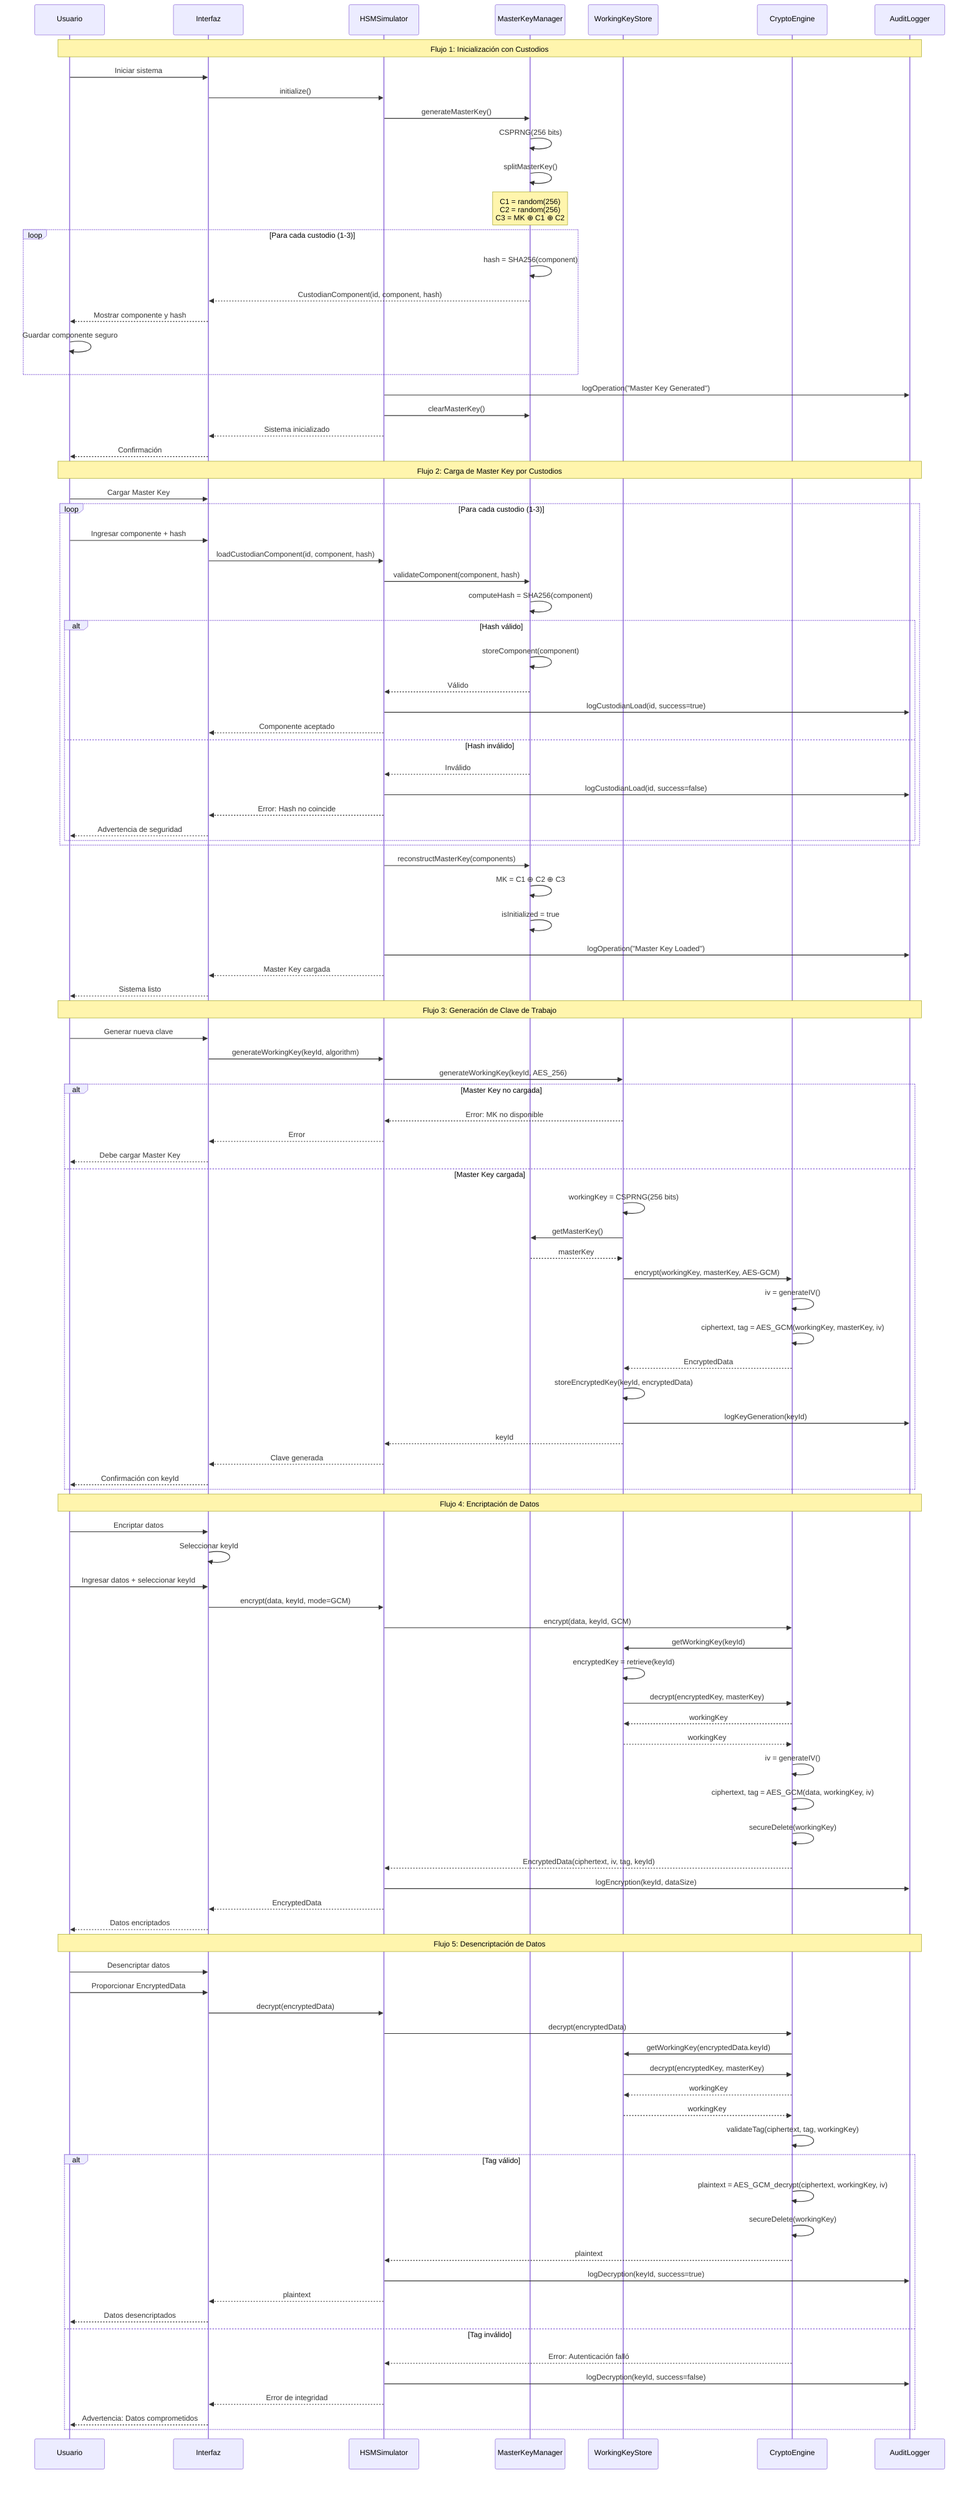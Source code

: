 sequenceDiagram
    participant U as Usuario
    participant UI as Interfaz
    participant HSM as HSMSimulator
    participant MKM as MasterKeyManager
    participant WKS as WorkingKeyStore
    participant CE as CryptoEngine
    participant AL as AuditLogger

    Note over U,AL: Flujo 1: Inicialización con Custodios

    U->>UI: Iniciar sistema
    UI->>HSM: initialize()
    HSM->>MKM: generateMasterKey()
    MKM->>MKM: CSPRNG(256 bits)
    MKM->>MKM: splitMasterKey()
    Note over MKM: C1 = random(256)<br/>C2 = random(256)<br/>C3 = MK ⊕ C1 ⊕ C2
    
    loop Para cada custodio (1-3)
        MKM->>MKM: hash = SHA256(component)
        MKM-->>UI: CustodianComponent(id, component, hash)
        UI-->>U: Mostrar componente y hash
        U->>U: Guardar componente seguro
    end
    
    HSM->>AL: logOperation("Master Key Generated")
    HSM->>MKM: clearMasterKey()
    HSM-->>UI: Sistema inicializado
    UI-->>U: Confirmación

    Note over U,AL: Flujo 2: Carga de Master Key por Custodios

    U->>UI: Cargar Master Key
    
    loop Para cada custodio (1-3)
        U->>UI: Ingresar componente + hash
        UI->>HSM: loadCustodianComponent(id, component, hash)
        HSM->>MKM: validateComponent(component, hash)
        MKM->>MKM: computeHash = SHA256(component)
        
        alt Hash válido
            MKM->>MKM: storeComponent(component)
            MKM-->>HSM: Válido
            HSM->>AL: logCustodianLoad(id, success=true)
            HSM-->>UI: Componente aceptado
        else Hash inválido
            MKM-->>HSM: Inválido
            HSM->>AL: logCustodianLoad(id, success=false)
            HSM-->>UI: Error: Hash no coincide
            UI-->>U: Advertencia de seguridad
        end
    end
    
    HSM->>MKM: reconstructMasterKey(components)
    MKM->>MKM: MK = C1 ⊕ C2 ⊕ C3
    MKM->>MKM: isInitialized = true
    HSM->>AL: logOperation("Master Key Loaded")
    HSM-->>UI: Master Key cargada
    UI-->>U: Sistema listo

    Note over U,AL: Flujo 3: Generación de Clave de Trabajo

    U->>UI: Generar nueva clave
    UI->>HSM: generateWorkingKey(keyId, algorithm)
    HSM->>WKS: generateWorkingKey(keyId, AES_256)
    
    alt Master Key no cargada
        WKS-->>HSM: Error: MK no disponible
        HSM-->>UI: Error
        UI-->>U: Debe cargar Master Key
    else Master Key cargada
        WKS->>WKS: workingKey = CSPRNG(256 bits)
        WKS->>MKM: getMasterKey()
        MKM-->>WKS: masterKey
        WKS->>CE: encrypt(workingKey, masterKey, AES-GCM)
        CE->>CE: iv = generateIV()
        CE->>CE: ciphertext, tag = AES_GCM(workingKey, masterKey, iv)
        CE-->>WKS: EncryptedData
        WKS->>WKS: storeEncryptedKey(keyId, encryptedData)
        WKS->>AL: logKeyGeneration(keyId)
        WKS-->>HSM: keyId
        HSM-->>UI: Clave generada
        UI-->>U: Confirmación con keyId
    end

    Note over U,AL: Flujo 4: Encriptación de Datos

    U->>UI: Encriptar datos
    UI->>UI: Seleccionar keyId
    U->>UI: Ingresar datos + seleccionar keyId
    UI->>HSM: encrypt(data, keyId, mode=GCM)
    HSM->>CE: encrypt(data, keyId, GCM)
    CE->>WKS: getWorkingKey(keyId)
    WKS->>WKS: encryptedKey = retrieve(keyId)
    WKS->>CE: decrypt(encryptedKey, masterKey)
    CE-->>WKS: workingKey
    WKS-->>CE: workingKey
    
    CE->>CE: iv = generateIV()
    CE->>CE: ciphertext, tag = AES_GCM(data, workingKey, iv)
    CE->>CE: secureDelete(workingKey)
    CE-->>HSM: EncryptedData(ciphertext, iv, tag, keyId)
    HSM->>AL: logEncryption(keyId, dataSize)
    HSM-->>UI: EncryptedData
    UI-->>U: Datos encriptados

    Note over U,AL: Flujo 5: Desencriptación de Datos

    U->>UI: Desencriptar datos
    U->>UI: Proporcionar EncryptedData
    UI->>HSM: decrypt(encryptedData)
    HSM->>CE: decrypt(encryptedData)
    CE->>WKS: getWorkingKey(encryptedData.keyId)
    WKS->>CE: decrypt(encryptedKey, masterKey)
    CE-->>WKS: workingKey
    WKS-->>CE: workingKey
    
    CE->>CE: validateTag(ciphertext, tag, workingKey)
    
    alt Tag válido
        CE->>CE: plaintext = AES_GCM_decrypt(ciphertext, workingKey, iv)
        CE->>CE: secureDelete(workingKey)
        CE-->>HSM: plaintext
        HSM->>AL: logDecryption(keyId, success=true)
        HSM-->>UI: plaintext
        UI-->>U: Datos desencriptados
    else Tag inválido
        CE-->>HSM: Error: Autenticación falló
        HSM->>AL: logDecryption(keyId, success=false)
        HSM-->>UI: Error de integridad
        UI-->>U: Advertencia: Datos comprometidos
    end